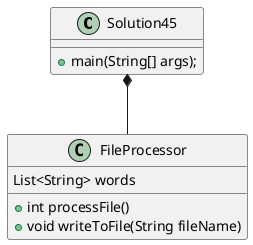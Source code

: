 @startuml
'https://plantuml.com/class-diagram

class Solution45{

    +main(String[] args);

}

class FileProcessor{

    List<String> words
    +int processFile()
    +void writeToFile(String fileName)



}

Solution45*--FileProcessor

@enduml